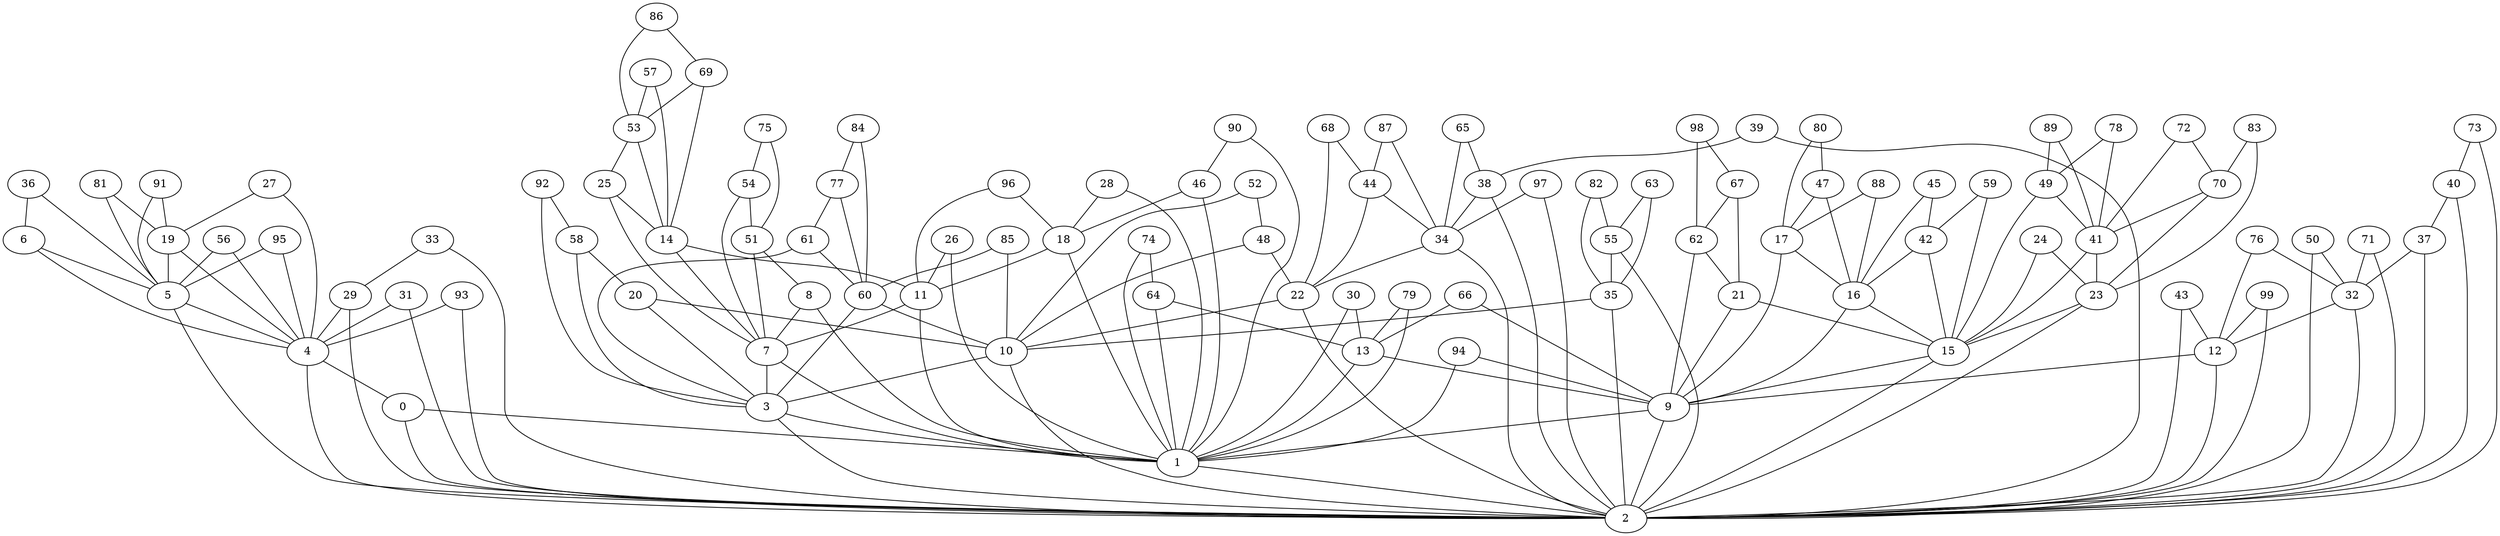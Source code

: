 graph DorMen100 {
0;
1;
2;
3;
4;
5;
6;
7;
8;
9;
10;
11;
12;
13;
14;
15;
16;
17;
18;
19;
20;
21;
22;
23;
24;
25;
26;
27;
28;
29;
30;
31;
32;
33;
34;
35;
36;
37;
38;
39;
40;
41;
42;
43;
44;
45;
46;
47;
48;
49;
50;
51;
52;
53;
54;
55;
56;
57;
58;
59;
60;
61;
62;
63;
64;
65;
66;
67;
68;
69;
70;
71;
72;
73;
74;
75;
76;
77;
78;
79;
80;
81;
82;
83;
84;
85;
86;
87;
88;
89;
90;
91;
92;
93;
94;
95;
96;
97;
98;
99;
0 -- 1;
1 -- 2;
2 -- 0;
3 -- 1;
3 -- 2;
4 -- 2;
4 -- 0;
5 -- 4;
5 -- 2;
6 -- 5;
6 -- 4;
7 -- 3;
7 -- 1;
8 -- 7;
8 -- 1;
9 -- 1;
9 -- 2;
10 -- 3;
10 -- 2;
11 -- 7;
11 -- 1;
12 -- 9;
12 -- 2;
13 -- 9;
13 -- 1;
14 -- 11;
14 -- 7;
15 -- 9;
15 -- 2;
16 -- 15;
16 -- 9;
17 -- 16;
17 -- 9;
18 -- 11;
18 -- 1;
19 -- 5;
19 -- 4;
20 -- 10;
20 -- 3;
21 -- 15;
21 -- 9;
22 -- 10;
22 -- 2;
23 -- 15;
23 -- 2;
24 -- 23;
24 -- 15;
25 -- 14;
25 -- 7;
26 -- 11;
26 -- 1;
27 -- 19;
27 -- 4;
28 -- 18;
28 -- 1;
29 -- 4;
29 -- 2;
30 -- 13;
30 -- 1;
31 -- 4;
31 -- 2;
32 -- 12;
32 -- 2;
33 -- 29;
33 -- 2;
34 -- 22;
34 -- 2;
35 -- 10;
35 -- 2;
36 -- 6;
36 -- 5;
37 -- 32;
37 -- 2;
38 -- 34;
38 -- 2;
39 -- 38;
39 -- 2;
40 -- 37;
40 -- 2;
41 -- 23;
41 -- 15;
42 -- 16;
42 -- 15;
43 -- 12;
43 -- 2;
44 -- 34;
44 -- 22;
45 -- 42;
45 -- 16;
46 -- 18;
46 -- 1;
47 -- 17;
47 -- 16;
48 -- 22;
48 -- 10;
49 -- 41;
49 -- 15;
50 -- 32;
50 -- 2;
51 -- 8;
51 -- 7;
52 -- 48;
52 -- 10;
53 -- 25;
53 -- 14;
54 -- 51;
54 -- 7;
55 -- 35;
55 -- 2;
56 -- 5;
56 -- 4;
57 -- 53;
57 -- 14;
58 -- 20;
58 -- 3;
59 -- 42;
59 -- 15;
60 -- 10;
60 -- 3;
61 -- 60;
61 -- 3;
62 -- 21;
62 -- 9;
63 -- 55;
63 -- 35;
64 -- 13;
64 -- 1;
65 -- 38;
65 -- 34;
66 -- 13;
66 -- 9;
67 -- 62;
67 -- 21;
68 -- 44;
68 -- 22;
69 -- 53;
69 -- 14;
70 -- 41;
70 -- 23;
71 -- 32;
71 -- 2;
72 -- 70;
72 -- 41;
73 -- 40;
73 -- 2;
74 -- 64;
74 -- 1;
75 -- 54;
75 -- 51;
76 -- 32;
76 -- 12;
77 -- 61;
77 -- 60;
78 -- 49;
78 -- 41;
79 -- 13;
79 -- 1;
80 -- 47;
80 -- 17;
81 -- 19;
81 -- 5;
82 -- 55;
82 -- 35;
83 -- 70;
83 -- 23;
84 -- 77;
84 -- 60;
85 -- 60;
85 -- 10;
86 -- 69;
86 -- 53;
87 -- 44;
87 -- 34;
88 -- 17;
88 -- 16;
89 -- 49;
89 -- 41;
90 -- 46;
90 -- 1;
91 -- 19;
91 -- 5;
92 -- 58;
92 -- 3;
93 -- 4;
93 -- 2;
94 -- 9;
94 -- 1;
95 -- 5;
95 -- 4;
96 -- 18;
96 -- 11;
97 -- 34;
97 -- 2;
98 -- 67;
98 -- 62;
99 -- 12;
99 -- 2;
}
